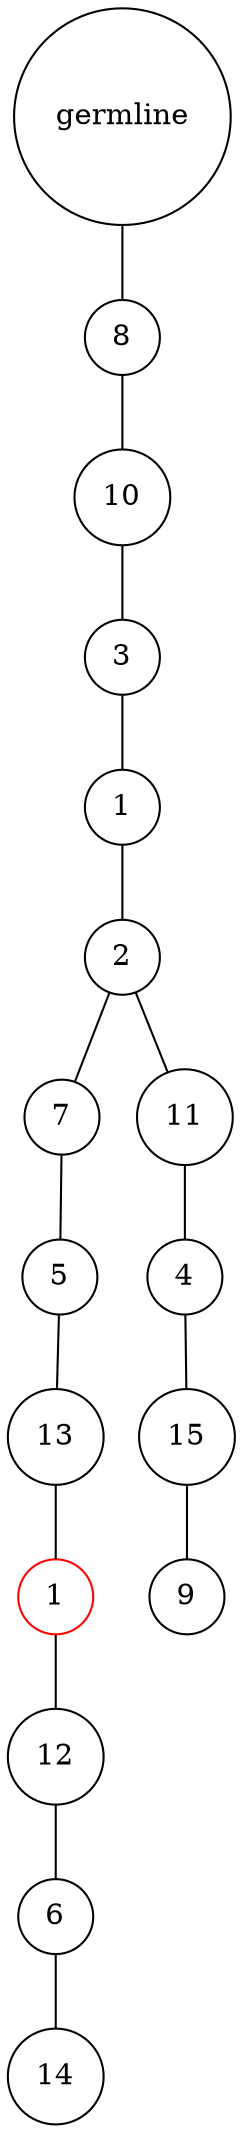 graph {
	rankdir=UD;
	splines=line;
	node [shape=circle]
	"0x7f3b8e4581f0" [label="germline"];
	"0x7f3b8e458220" [label="8"];
	"0x7f3b8e4581f0" -- "0x7f3b8e458220" ;
	"0x7f3b8e458250" [label="10"];
	"0x7f3b8e458220" -- "0x7f3b8e458250" ;
	"0x7f3b8e458280" [label="3"];
	"0x7f3b8e458250" -- "0x7f3b8e458280" ;
	"0x7f3b8e4582b0" [label="1"];
	"0x7f3b8e458280" -- "0x7f3b8e4582b0" ;
	"0x7f3b8e4582e0" [label="2"];
	"0x7f3b8e4582b0" -- "0x7f3b8e4582e0" ;
	"0x7f3b8e458310" [label="7"];
	"0x7f3b8e4582e0" -- "0x7f3b8e458310" ;
	"0x7f3b8e458340" [label="5"];
	"0x7f3b8e458310" -- "0x7f3b8e458340" ;
	"0x7f3b8e458370" [label="13"];
	"0x7f3b8e458340" -- "0x7f3b8e458370" ;
	"0x7f3b8e4583a0" [label="1",color="red"];
	"0x7f3b8e458370" -- "0x7f3b8e4583a0" ;
	"0x7f3b8e4583d0" [label="12"];
	"0x7f3b8e4583a0" -- "0x7f3b8e4583d0" ;
	"0x7f3b8e458400" [label="6"];
	"0x7f3b8e4583d0" -- "0x7f3b8e458400" ;
	"0x7f3b8e458430" [label="14"];
	"0x7f3b8e458400" -- "0x7f3b8e458430" ;
	"0x7f3b8e458460" [label="11"];
	"0x7f3b8e4582e0" -- "0x7f3b8e458460" ;
	"0x7f3b8e458490" [label="4"];
	"0x7f3b8e458460" -- "0x7f3b8e458490" ;
	"0x7f3b8e4584c0" [label="15"];
	"0x7f3b8e458490" -- "0x7f3b8e4584c0" ;
	"0x7f3b8e4584f0" [label="9"];
	"0x7f3b8e4584c0" -- "0x7f3b8e4584f0" ;
}
